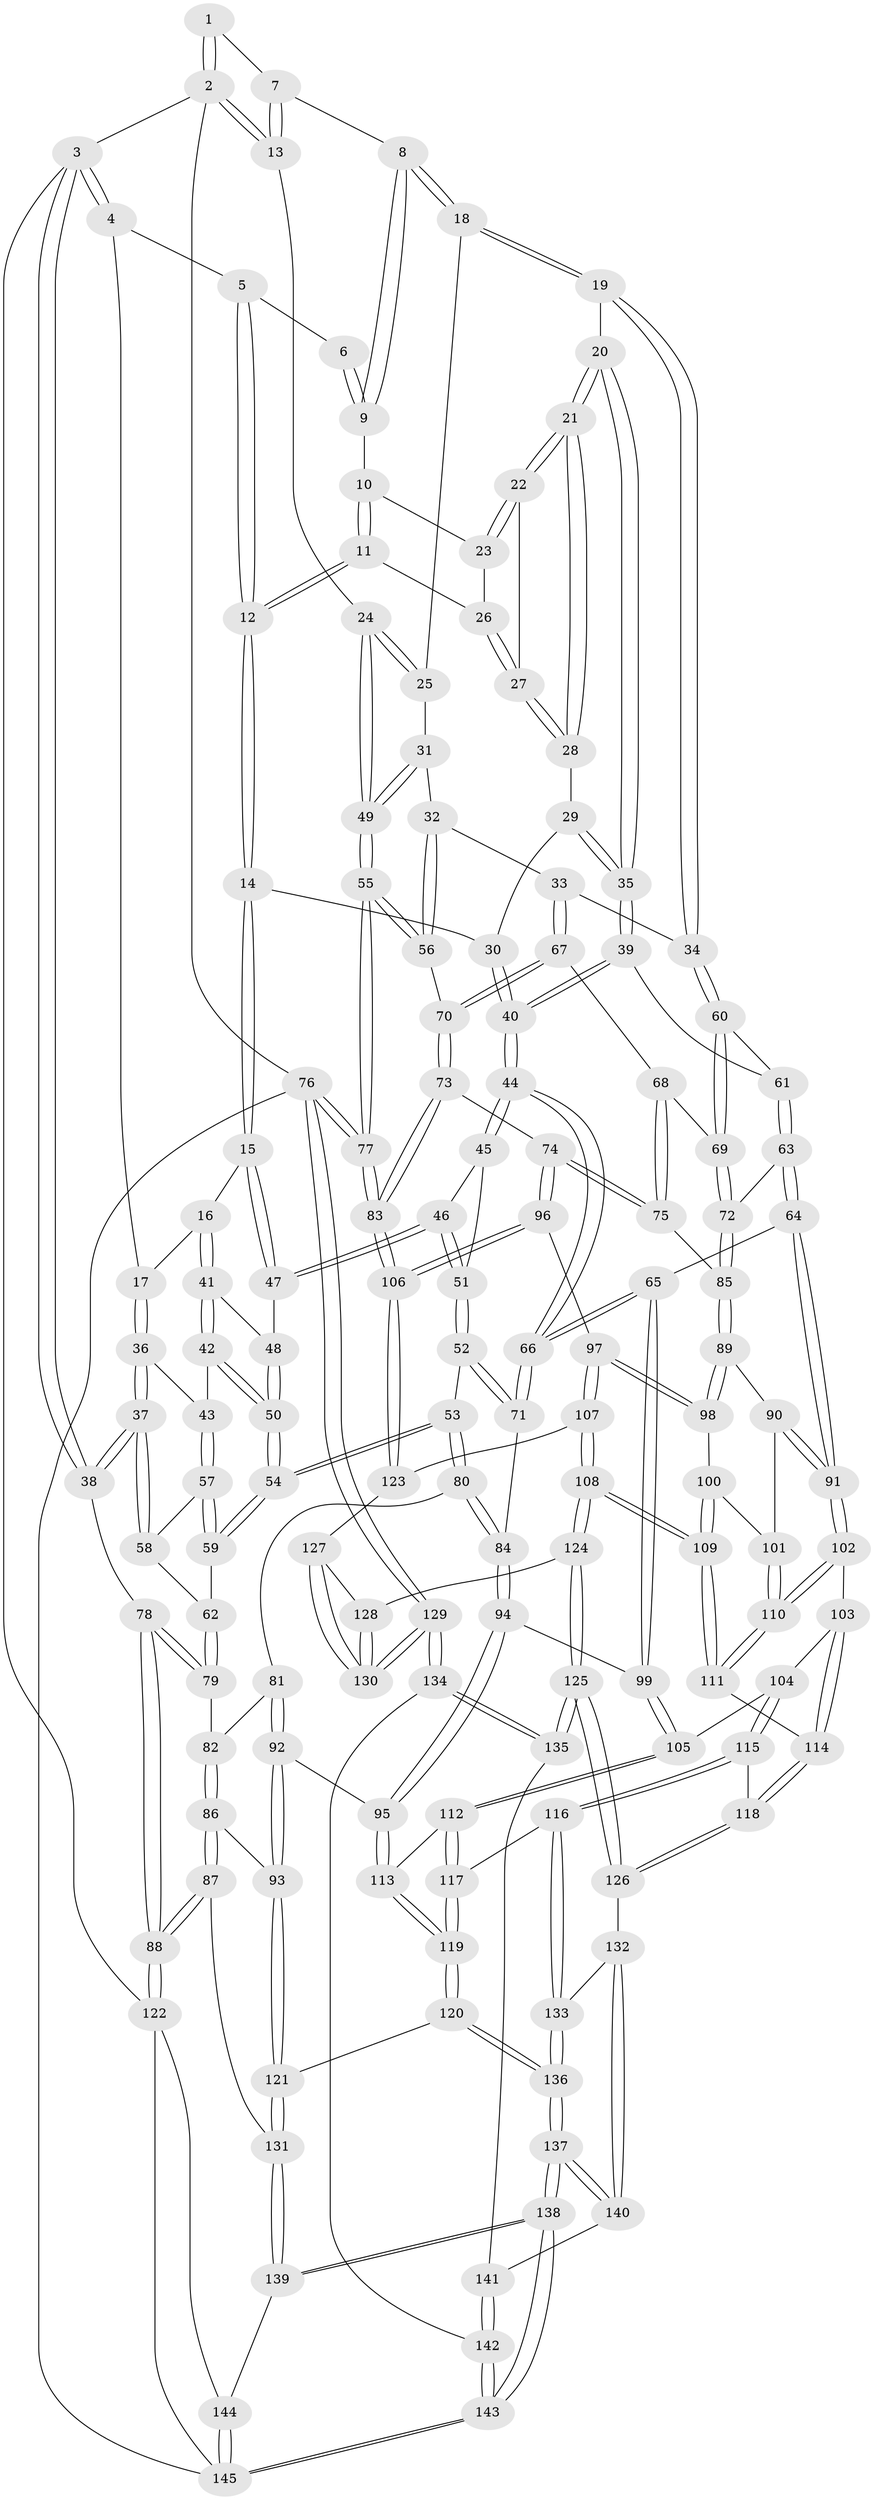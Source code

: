// coarse degree distribution, {4: 0.3793103448275862, 3: 0.1896551724137931, 5: 0.2413793103448276, 2: 0.034482758620689655, 8: 0.034482758620689655, 7: 0.05172413793103448, 6: 0.06896551724137931}
// Generated by graph-tools (version 1.1) at 2025/04/03/04/25 22:04:50]
// undirected, 145 vertices, 359 edges
graph export_dot {
graph [start="1"]
  node [color=gray90,style=filled];
  1 [pos="+0.8574207332481575+0"];
  2 [pos="+1+0"];
  3 [pos="+0+0"];
  4 [pos="+0.05732199531857878+0"];
  5 [pos="+0.48861129835959294+0"];
  6 [pos="+0.7545823102656797+0"];
  7 [pos="+0.896139256162403+0.06656771556732016"];
  8 [pos="+0.8448499114315823+0.09585406306320181"];
  9 [pos="+0.7647764025905751+0.030660855913592057"];
  10 [pos="+0.7541170274926372+0.04284067929237382"];
  11 [pos="+0.5353646688449616+0.07056342565982306"];
  12 [pos="+0.4952478148437169+0.04741050958676339"];
  13 [pos="+1+0"];
  14 [pos="+0.4237158793621175+0.1524742073584165"];
  15 [pos="+0.41382629787710573+0.16026301409191343"];
  16 [pos="+0.2655861723361552+0.15542142591524957"];
  17 [pos="+0.1976949462036897+0.10948402874508731"];
  18 [pos="+0.8482269414651806+0.11008330263474904"];
  19 [pos="+0.7793968141089077+0.26744370298266895"];
  20 [pos="+0.7564158016710779+0.26393929524818527"];
  21 [pos="+0.7303750549367435+0.2117956458195546"];
  22 [pos="+0.7132533279936962+0.14820713871723365"];
  23 [pos="+0.7139923188094124+0.12088446272138831"];
  24 [pos="+1+0"];
  25 [pos="+0.9137910540779324+0.15488087457545227"];
  26 [pos="+0.5551638647784977+0.08795848829231878"];
  27 [pos="+0.602186150840901+0.1622332771692765"];
  28 [pos="+0.6058275731161542+0.18117595140907616"];
  29 [pos="+0.6007079455249805+0.20895495943430625"];
  30 [pos="+0.5485501201622803+0.2366009363649621"];
  31 [pos="+0.9025945070286022+0.2654789620436792"];
  32 [pos="+0.8824776828068074+0.28462828943908036"];
  33 [pos="+0.8362672521922762+0.30066637840130317"];
  34 [pos="+0.829954588199644+0.2994806869819293"];
  35 [pos="+0.679584334921428+0.3054486974596245"];
  36 [pos="+0.10515076025544372+0.20422477767459057"];
  37 [pos="+0+0.33218557935892873"];
  38 [pos="+0+0.3514599639597248"];
  39 [pos="+0.6701846111237227+0.3157806081597848"];
  40 [pos="+0.5643957598647461+0.3386663728177257"];
  41 [pos="+0.25979333186123366+0.23008097429879784"];
  42 [pos="+0.23326365579656283+0.30936077978987053"];
  43 [pos="+0.19858819101905784+0.3269848494473694"];
  44 [pos="+0.5291840248821253+0.3664106047709"];
  45 [pos="+0.48539250039465376+0.33709466659298387"];
  46 [pos="+0.422257676051244+0.2784742014532561"];
  47 [pos="+0.42082548656044994+0.2761919441457509"];
  48 [pos="+0.3414142565557272+0.3181990713902846"];
  49 [pos="+1+0.11392593978159507"];
  50 [pos="+0.3062128598023462+0.3668460312729961"];
  51 [pos="+0.3741471361313969+0.41069415538967347"];
  52 [pos="+0.3530413846816468+0.44405344220973936"];
  53 [pos="+0.3215489102922968+0.44275804961017007"];
  54 [pos="+0.3184033288378335+0.43777059028777626"];
  55 [pos="+1+0.38412056210424134"];
  56 [pos="+1+0.3978452406818073"];
  57 [pos="+0.1953280347096821+0.3311635746903539"];
  58 [pos="+0.18069425665340308+0.3390423698084734"];
  59 [pos="+0.22858827394810016+0.4108923117407223"];
  60 [pos="+0.7684919797762688+0.44302967810640037"];
  61 [pos="+0.6738156247258484+0.33850463167691325"];
  62 [pos="+0.14859082700707194+0.4499539496011522"];
  63 [pos="+0.668311519636852+0.46549313129088443"];
  64 [pos="+0.5503144393060748+0.5143920508515377"];
  65 [pos="+0.5313521172603768+0.502486504155234"];
  66 [pos="+0.5187785496189643+0.48735733120926883"];
  67 [pos="+0.9020473470726504+0.43919527881083703"];
  68 [pos="+0.8895592802473038+0.4484452691557685"];
  69 [pos="+0.7630902496832784+0.4858713030033668"];
  70 [pos="+0.9399306543513422+0.4508978427091992"];
  71 [pos="+0.4426025885478758+0.4842074793486755"];
  72 [pos="+0.7587453743152585+0.4921808056492177"];
  73 [pos="+0.9443241723362024+0.4931291204771445"];
  74 [pos="+0.8748351780023444+0.5796324988307984"];
  75 [pos="+0.857521313453694+0.5582552593355715"];
  76 [pos="+1+1"];
  77 [pos="+1+0.8464607378238498"];
  78 [pos="+0+0.49877992691168227"];
  79 [pos="+0.12432443602917913+0.47840850816332925"];
  80 [pos="+0.28487459349975247+0.5020412973605862"];
  81 [pos="+0.2731106704595697+0.5135257640534994"];
  82 [pos="+0.1814105264702369+0.507946905852257"];
  83 [pos="+1+0.7730580668656453"];
  84 [pos="+0.37867906651347694+0.5742818999046506"];
  85 [pos="+0.7624335856839496+0.5101164728795837"];
  86 [pos="+0.18744939821347376+0.7036039197158085"];
  87 [pos="+0.13000606154272082+0.7384609577499159"];
  88 [pos="+0+0.6596414225173717"];
  89 [pos="+0.7484711684915484+0.5480937278651684"];
  90 [pos="+0.6496541593645887+0.5831981408327571"];
  91 [pos="+0.5748096066177066+0.5665834229975674"];
  92 [pos="+0.27801408392771926+0.6685826723487828"];
  93 [pos="+0.2548402618206415+0.6807070758286943"];
  94 [pos="+0.37476645093280847+0.6115647384111458"];
  95 [pos="+0.2955980414891102+0.6700843313519977"];
  96 [pos="+0.9029654681328431+0.6726002975988006"];
  97 [pos="+0.8362406412936417+0.675596092662309"];
  98 [pos="+0.7547135600662866+0.5927765049629659"];
  99 [pos="+0.4372303415511583+0.6228814729197454"];
  100 [pos="+0.7348802302120011+0.6120850222548063"];
  101 [pos="+0.6843616781635576+0.6246136289533456"];
  102 [pos="+0.5730878153207551+0.6008103247941925"];
  103 [pos="+0.5676416792437947+0.6202180617277477"];
  104 [pos="+0.5489822330120979+0.6411163865855987"];
  105 [pos="+0.4476177292188225+0.6494815485333072"];
  106 [pos="+1+0.730815578558861"];
  107 [pos="+0.7347217003213318+0.7338162138924047"];
  108 [pos="+0.7234054479403098+0.7376054252130447"];
  109 [pos="+0.7099513415019965+0.7297816398990986"];
  110 [pos="+0.6827407795352614+0.6807090821907196"];
  111 [pos="+0.7012759157861918+0.7268300798098539"];
  112 [pos="+0.44356167520529644+0.7303929710044885"];
  113 [pos="+0.3599445732274472+0.7168737704478396"];
  114 [pos="+0.6277912764979898+0.7388607792187566"];
  115 [pos="+0.49311272006606366+0.7576731407949345"];
  116 [pos="+0.481410724393737+0.762686740629806"];
  117 [pos="+0.48078298801282365+0.7623099200270574"];
  118 [pos="+0.5954066644612138+0.7667094067950676"];
  119 [pos="+0.3478028581929092+0.8189837993909277"];
  120 [pos="+0.34015453767425785+0.8346708418538126"];
  121 [pos="+0.32499928332100414+0.8314346066768271"];
  122 [pos="+0+0.7150125995042694"];
  123 [pos="+0.8235656495124863+0.7943246647047667"];
  124 [pos="+0.7253909332261601+0.7879163689238043"];
  125 [pos="+0.6927573743702352+0.9320069412481132"];
  126 [pos="+0.6144011832437288+0.847934781620179"];
  127 [pos="+0.8137822435593063+0.810373777085038"];
  128 [pos="+0.7695194564711173+0.8060457933946076"];
  129 [pos="+0.904080853413732+1"];
  130 [pos="+0.814510145486408+0.8529409359732882"];
  131 [pos="+0.18048812793494695+0.8498117393173321"];
  132 [pos="+0.49899189321336634+0.864238031112779"];
  133 [pos="+0.4792133610715375+0.7986926108469369"];
  134 [pos="+0.813821212741038+1"];
  135 [pos="+0.7021454314555137+0.969783773932446"];
  136 [pos="+0.363210171453716+0.8712348355324506"];
  137 [pos="+0.3723632161781008+0.9561148757956768"];
  138 [pos="+0.28026612359152264+1"];
  139 [pos="+0.18552631980803902+0.9339267747118795"];
  140 [pos="+0.4967806781967008+0.878898587252709"];
  141 [pos="+0.5136775263803978+0.9028726447770935"];
  142 [pos="+0.49896602557139325+1"];
  143 [pos="+0.28128574057251815+1"];
  144 [pos="+0.03778584007672129+0.9254586155157739"];
  145 [pos="+0.004254005810174568+1"];
  1 -- 2;
  1 -- 2;
  1 -- 7;
  2 -- 3;
  2 -- 13;
  2 -- 13;
  2 -- 76;
  3 -- 4;
  3 -- 4;
  3 -- 38;
  3 -- 38;
  3 -- 122;
  4 -- 5;
  4 -- 17;
  5 -- 6;
  5 -- 12;
  5 -- 12;
  6 -- 9;
  6 -- 9;
  7 -- 8;
  7 -- 13;
  7 -- 13;
  8 -- 9;
  8 -- 9;
  8 -- 18;
  8 -- 18;
  9 -- 10;
  10 -- 11;
  10 -- 11;
  10 -- 23;
  11 -- 12;
  11 -- 12;
  11 -- 26;
  12 -- 14;
  12 -- 14;
  13 -- 24;
  14 -- 15;
  14 -- 15;
  14 -- 30;
  15 -- 16;
  15 -- 47;
  15 -- 47;
  16 -- 17;
  16 -- 41;
  16 -- 41;
  17 -- 36;
  17 -- 36;
  18 -- 19;
  18 -- 19;
  18 -- 25;
  19 -- 20;
  19 -- 34;
  19 -- 34;
  20 -- 21;
  20 -- 21;
  20 -- 35;
  20 -- 35;
  21 -- 22;
  21 -- 22;
  21 -- 28;
  21 -- 28;
  22 -- 23;
  22 -- 23;
  22 -- 27;
  23 -- 26;
  24 -- 25;
  24 -- 25;
  24 -- 49;
  24 -- 49;
  25 -- 31;
  26 -- 27;
  26 -- 27;
  27 -- 28;
  27 -- 28;
  28 -- 29;
  29 -- 30;
  29 -- 35;
  29 -- 35;
  30 -- 40;
  30 -- 40;
  31 -- 32;
  31 -- 49;
  31 -- 49;
  32 -- 33;
  32 -- 56;
  32 -- 56;
  33 -- 34;
  33 -- 67;
  33 -- 67;
  34 -- 60;
  34 -- 60;
  35 -- 39;
  35 -- 39;
  36 -- 37;
  36 -- 37;
  36 -- 43;
  37 -- 38;
  37 -- 38;
  37 -- 58;
  37 -- 58;
  38 -- 78;
  39 -- 40;
  39 -- 40;
  39 -- 61;
  40 -- 44;
  40 -- 44;
  41 -- 42;
  41 -- 42;
  41 -- 48;
  42 -- 43;
  42 -- 50;
  42 -- 50;
  43 -- 57;
  43 -- 57;
  44 -- 45;
  44 -- 45;
  44 -- 66;
  44 -- 66;
  45 -- 46;
  45 -- 51;
  46 -- 47;
  46 -- 47;
  46 -- 51;
  46 -- 51;
  47 -- 48;
  48 -- 50;
  48 -- 50;
  49 -- 55;
  49 -- 55;
  50 -- 54;
  50 -- 54;
  51 -- 52;
  51 -- 52;
  52 -- 53;
  52 -- 71;
  52 -- 71;
  53 -- 54;
  53 -- 54;
  53 -- 80;
  53 -- 80;
  54 -- 59;
  54 -- 59;
  55 -- 56;
  55 -- 56;
  55 -- 77;
  55 -- 77;
  56 -- 70;
  57 -- 58;
  57 -- 59;
  57 -- 59;
  58 -- 62;
  59 -- 62;
  60 -- 61;
  60 -- 69;
  60 -- 69;
  61 -- 63;
  61 -- 63;
  62 -- 79;
  62 -- 79;
  63 -- 64;
  63 -- 64;
  63 -- 72;
  64 -- 65;
  64 -- 91;
  64 -- 91;
  65 -- 66;
  65 -- 66;
  65 -- 99;
  65 -- 99;
  66 -- 71;
  66 -- 71;
  67 -- 68;
  67 -- 70;
  67 -- 70;
  68 -- 69;
  68 -- 75;
  68 -- 75;
  69 -- 72;
  69 -- 72;
  70 -- 73;
  70 -- 73;
  71 -- 84;
  72 -- 85;
  72 -- 85;
  73 -- 74;
  73 -- 83;
  73 -- 83;
  74 -- 75;
  74 -- 75;
  74 -- 96;
  74 -- 96;
  75 -- 85;
  76 -- 77;
  76 -- 77;
  76 -- 129;
  76 -- 129;
  76 -- 145;
  77 -- 83;
  77 -- 83;
  78 -- 79;
  78 -- 79;
  78 -- 88;
  78 -- 88;
  79 -- 82;
  80 -- 81;
  80 -- 84;
  80 -- 84;
  81 -- 82;
  81 -- 92;
  81 -- 92;
  82 -- 86;
  82 -- 86;
  83 -- 106;
  83 -- 106;
  84 -- 94;
  84 -- 94;
  85 -- 89;
  85 -- 89;
  86 -- 87;
  86 -- 87;
  86 -- 93;
  87 -- 88;
  87 -- 88;
  87 -- 131;
  88 -- 122;
  88 -- 122;
  89 -- 90;
  89 -- 98;
  89 -- 98;
  90 -- 91;
  90 -- 91;
  90 -- 101;
  91 -- 102;
  91 -- 102;
  92 -- 93;
  92 -- 93;
  92 -- 95;
  93 -- 121;
  93 -- 121;
  94 -- 95;
  94 -- 95;
  94 -- 99;
  95 -- 113;
  95 -- 113;
  96 -- 97;
  96 -- 106;
  96 -- 106;
  97 -- 98;
  97 -- 98;
  97 -- 107;
  97 -- 107;
  98 -- 100;
  99 -- 105;
  99 -- 105;
  100 -- 101;
  100 -- 109;
  100 -- 109;
  101 -- 110;
  101 -- 110;
  102 -- 103;
  102 -- 110;
  102 -- 110;
  103 -- 104;
  103 -- 114;
  103 -- 114;
  104 -- 105;
  104 -- 115;
  104 -- 115;
  105 -- 112;
  105 -- 112;
  106 -- 123;
  106 -- 123;
  107 -- 108;
  107 -- 108;
  107 -- 123;
  108 -- 109;
  108 -- 109;
  108 -- 124;
  108 -- 124;
  109 -- 111;
  109 -- 111;
  110 -- 111;
  110 -- 111;
  111 -- 114;
  112 -- 113;
  112 -- 117;
  112 -- 117;
  113 -- 119;
  113 -- 119;
  114 -- 118;
  114 -- 118;
  115 -- 116;
  115 -- 116;
  115 -- 118;
  116 -- 117;
  116 -- 133;
  116 -- 133;
  117 -- 119;
  117 -- 119;
  118 -- 126;
  118 -- 126;
  119 -- 120;
  119 -- 120;
  120 -- 121;
  120 -- 136;
  120 -- 136;
  121 -- 131;
  121 -- 131;
  122 -- 144;
  122 -- 145;
  123 -- 127;
  124 -- 125;
  124 -- 125;
  124 -- 128;
  125 -- 126;
  125 -- 126;
  125 -- 135;
  125 -- 135;
  126 -- 132;
  127 -- 128;
  127 -- 130;
  127 -- 130;
  128 -- 130;
  128 -- 130;
  129 -- 130;
  129 -- 130;
  129 -- 134;
  129 -- 134;
  131 -- 139;
  131 -- 139;
  132 -- 133;
  132 -- 140;
  132 -- 140;
  133 -- 136;
  133 -- 136;
  134 -- 135;
  134 -- 135;
  134 -- 142;
  135 -- 141;
  136 -- 137;
  136 -- 137;
  137 -- 138;
  137 -- 138;
  137 -- 140;
  137 -- 140;
  138 -- 139;
  138 -- 139;
  138 -- 143;
  138 -- 143;
  139 -- 144;
  140 -- 141;
  141 -- 142;
  141 -- 142;
  142 -- 143;
  142 -- 143;
  143 -- 145;
  143 -- 145;
  144 -- 145;
  144 -- 145;
}
